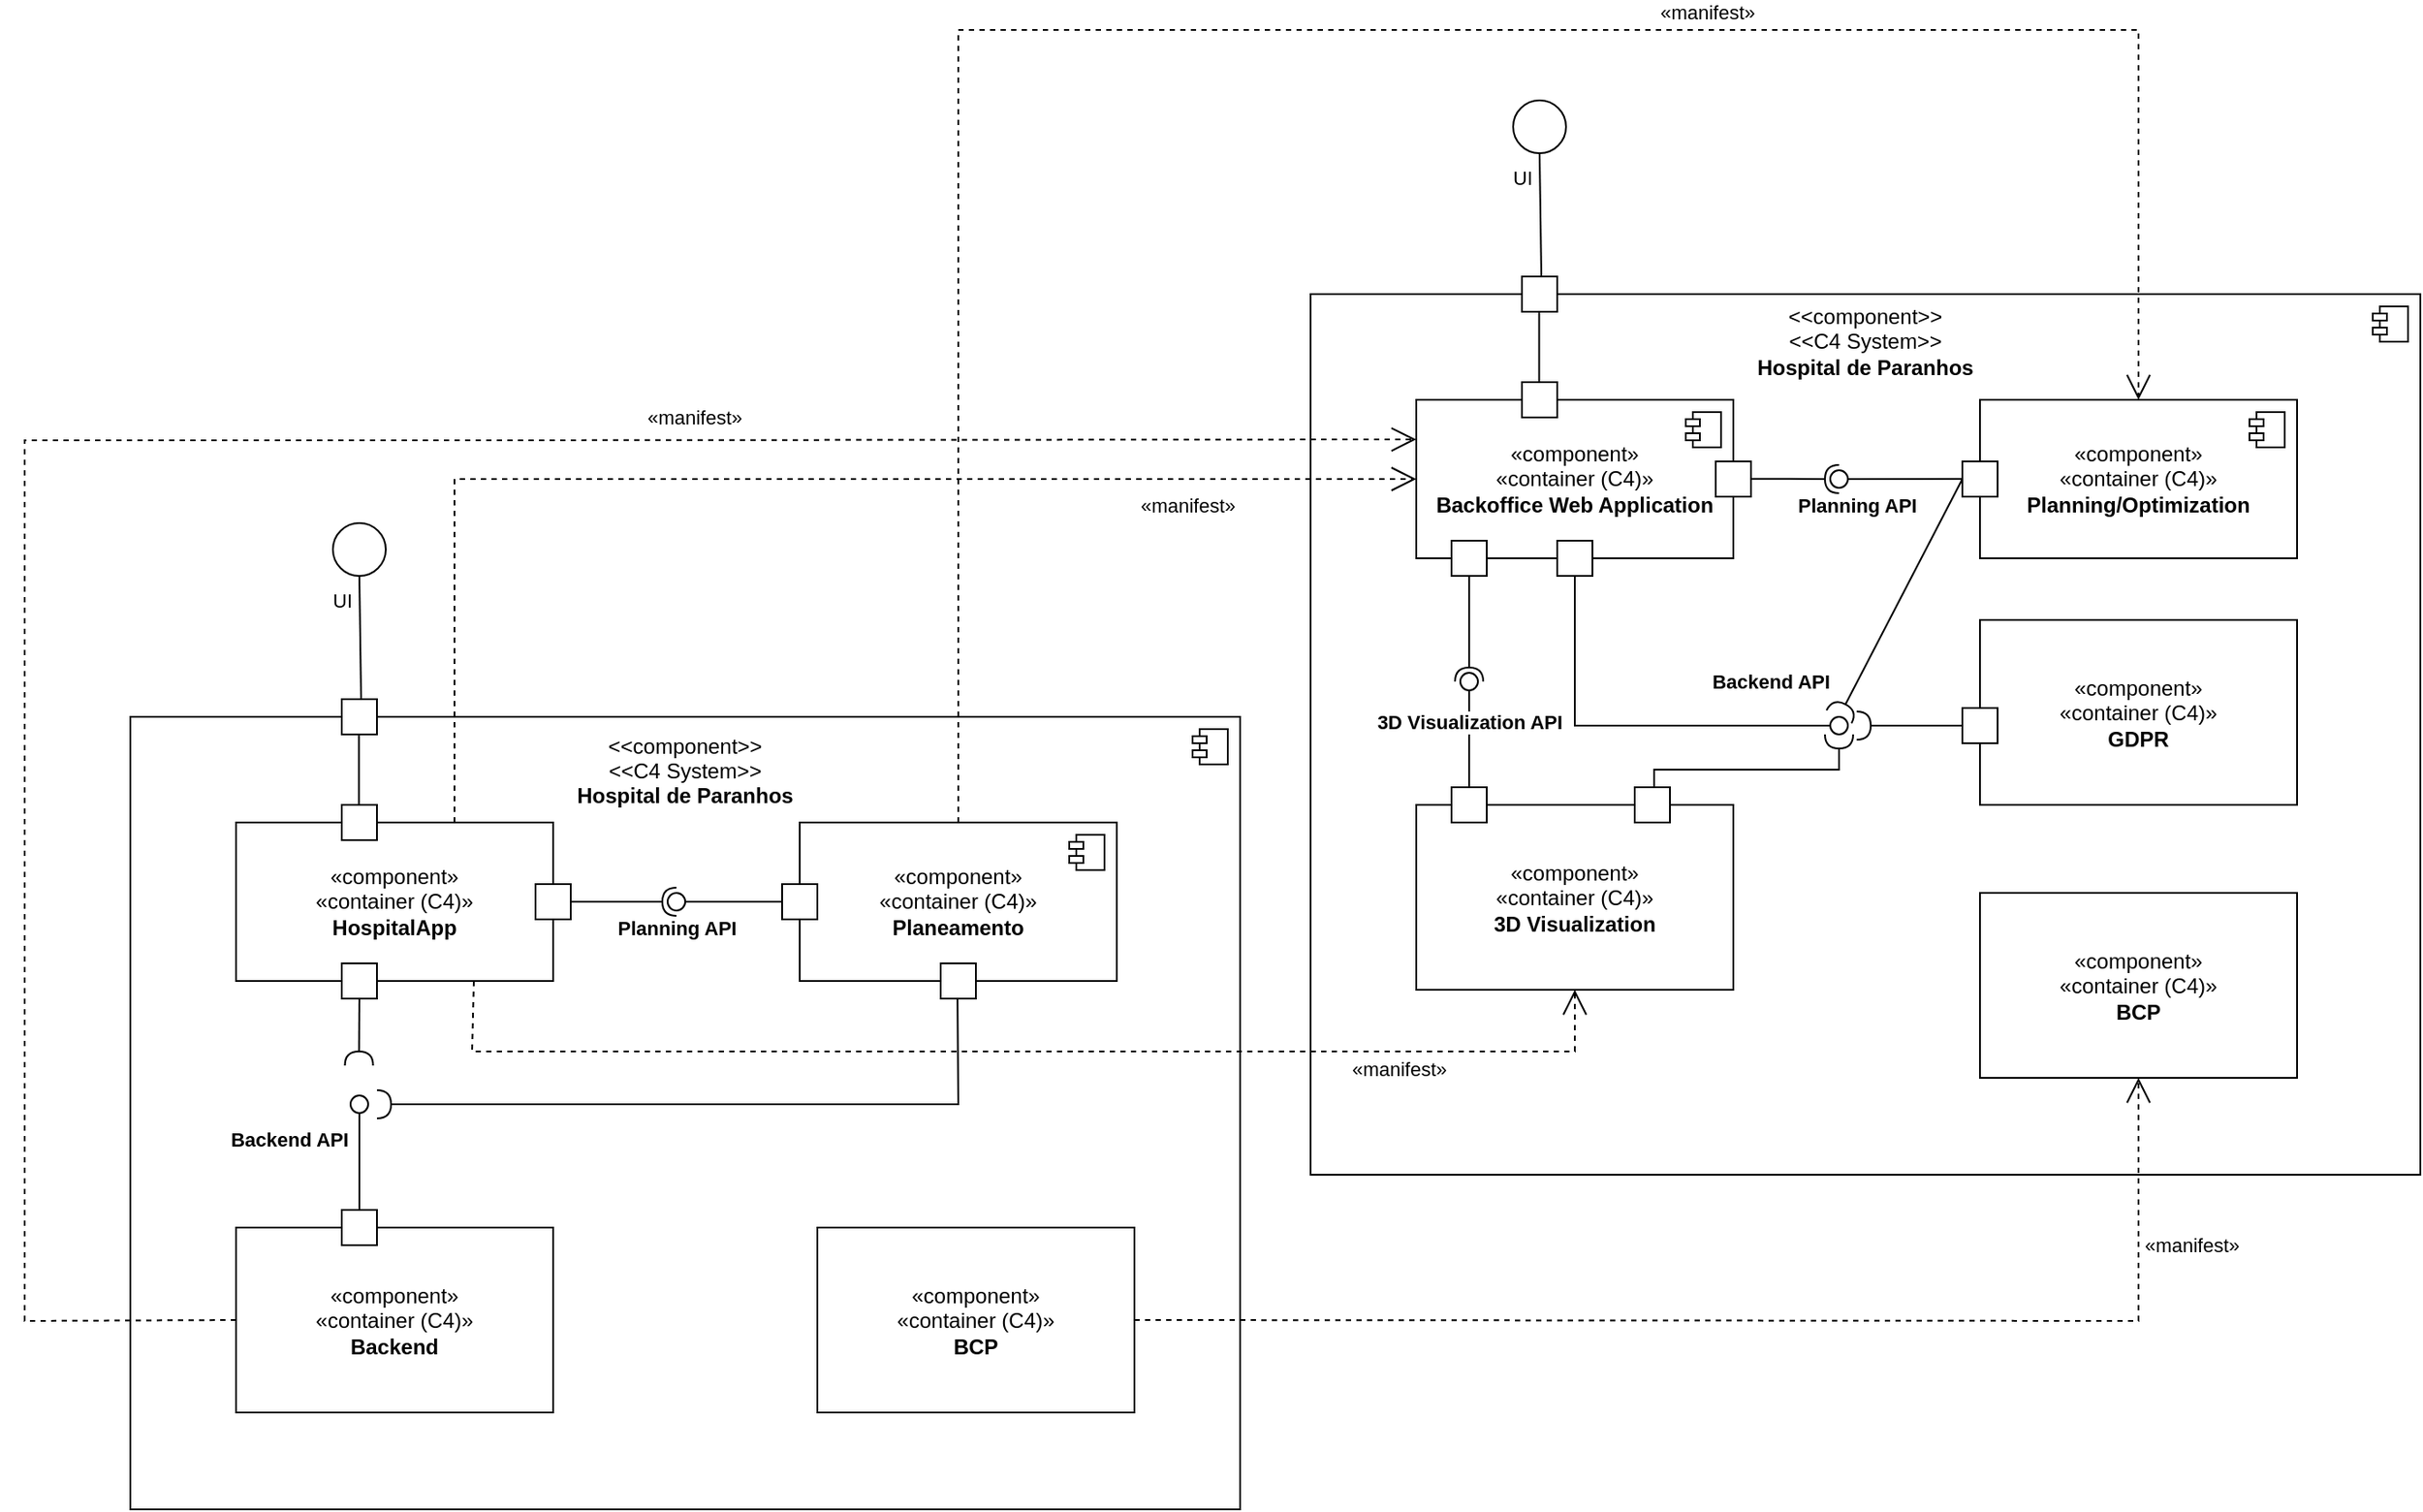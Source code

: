 <mxfile version="24.1.0" type="device">
  <diagram name="Página-1" id="HnM5bIwWVijFqjH4xQIT">
    <mxGraphModel dx="3407" dy="1258" grid="1" gridSize="10" guides="1" tooltips="1" connect="1" arrows="1" fold="1" page="1" pageScale="1" pageWidth="827" pageHeight="1169" math="0" shadow="0">
      <root>
        <mxCell id="0" />
        <mxCell id="1" parent="0" />
        <mxCell id="YJkyp7sm5uWfvyLeALwQ-1" value="&amp;lt;&amp;lt;component&amp;gt;&amp;gt;&lt;div&gt;&amp;lt;&amp;lt;C4 System&amp;gt;&amp;gt;&lt;br&gt;&lt;b&gt;Hospital de Paranhos&lt;/b&gt;&lt;/div&gt;&lt;div&gt;&lt;b&gt;&lt;br&gt;&lt;/b&gt;&lt;/div&gt;&lt;div&gt;&lt;b&gt;&lt;br&gt;&lt;/b&gt;&lt;/div&gt;&lt;div&gt;&lt;b&gt;&lt;br&gt;&lt;/b&gt;&lt;/div&gt;&lt;div&gt;&lt;b&gt;&lt;br&gt;&lt;/b&gt;&lt;/div&gt;&lt;div&gt;&lt;b&gt;&lt;br&gt;&lt;/b&gt;&lt;/div&gt;&lt;div&gt;&lt;b&gt;&lt;br&gt;&lt;/b&gt;&lt;/div&gt;&lt;div&gt;&lt;b&gt;&lt;br&gt;&lt;/b&gt;&lt;/div&gt;&lt;div&gt;&lt;b&gt;&lt;br&gt;&lt;/b&gt;&lt;/div&gt;&lt;div&gt;&lt;b&gt;&lt;br&gt;&lt;/b&gt;&lt;/div&gt;&lt;div&gt;&lt;b&gt;&lt;br&gt;&lt;/b&gt;&lt;/div&gt;&lt;div&gt;&lt;b&gt;&lt;br&gt;&lt;/b&gt;&lt;/div&gt;&lt;div&gt;&lt;b&gt;&lt;br&gt;&lt;/b&gt;&lt;/div&gt;&lt;div&gt;&lt;b&gt;&lt;br&gt;&lt;/b&gt;&lt;/div&gt;&lt;div&gt;&lt;b&gt;&lt;br&gt;&lt;/b&gt;&lt;/div&gt;&lt;div&gt;&lt;b&gt;&lt;br&gt;&lt;/b&gt;&lt;/div&gt;&lt;div&gt;&lt;b&gt;&lt;br&gt;&lt;/b&gt;&lt;/div&gt;&lt;div&gt;&lt;b&gt;&lt;br&gt;&lt;/b&gt;&lt;/div&gt;&lt;div&gt;&lt;b&gt;&lt;br&gt;&lt;/b&gt;&lt;/div&gt;&lt;div&gt;&lt;b&gt;&lt;br&gt;&lt;/b&gt;&lt;/div&gt;&lt;div&gt;&lt;b&gt;&lt;br&gt;&lt;/b&gt;&lt;/div&gt;&lt;div&gt;&lt;b&gt;&lt;br&gt;&lt;/b&gt;&lt;/div&gt;&lt;div&gt;&lt;b&gt;&lt;br&gt;&lt;/b&gt;&lt;/div&gt;&lt;div&gt;&lt;b&gt;&lt;br&gt;&lt;/b&gt;&lt;/div&gt;&lt;div&gt;&lt;b&gt;&lt;br&gt;&lt;/b&gt;&lt;/div&gt;&lt;div&gt;&lt;b&gt;&lt;br&gt;&lt;/b&gt;&lt;/div&gt;&lt;div&gt;&lt;b&gt;&lt;br&gt;&lt;/b&gt;&lt;/div&gt;&lt;div&gt;&lt;b&gt;&lt;br&gt;&lt;/b&gt;&lt;/div&gt;&lt;div&gt;&lt;b&gt;&lt;br&gt;&lt;/b&gt;&lt;/div&gt;&lt;div&gt;&lt;b&gt;&lt;br&gt;&lt;/b&gt;&lt;/div&gt;&lt;div&gt;&lt;b&gt;&lt;br&gt;&lt;/b&gt;&lt;/div&gt;&lt;div&gt;&lt;br&gt;&lt;/div&gt;" style="html=1;dropTarget=0;whiteSpace=wrap;" vertex="1" parent="1">
          <mxGeometry x="220" y="350" width="630" height="500" as="geometry" />
        </mxCell>
        <mxCell id="YJkyp7sm5uWfvyLeALwQ-2" value="" style="shape=module;jettyWidth=8;jettyHeight=4;" vertex="1" parent="YJkyp7sm5uWfvyLeALwQ-1">
          <mxGeometry x="1" width="20" height="20" relative="1" as="geometry">
            <mxPoint x="-27" y="7" as="offset" />
          </mxGeometry>
        </mxCell>
        <mxCell id="YJkyp7sm5uWfvyLeALwQ-3" value="" style="verticalLabelPosition=bottom;verticalAlign=top;html=1;shape=mxgraph.basic.rect;fillColor2=none;strokeWidth=1;size=20;indent=5;" vertex="1" parent="1">
          <mxGeometry x="340" y="340" width="20" height="20" as="geometry" />
        </mxCell>
        <mxCell id="YJkyp7sm5uWfvyLeALwQ-4" value="" style="endArrow=none;html=1;rounded=0;exitX=0.488;exitY=0.015;exitDx=0;exitDy=0;exitPerimeter=0;entryX=0.488;entryY=1.026;entryDx=0;entryDy=0;entryPerimeter=0;" edge="1" parent="1" source="YJkyp7sm5uWfvyLeALwQ-25" target="YJkyp7sm5uWfvyLeALwQ-3">
          <mxGeometry width="50" height="50" relative="1" as="geometry">
            <mxPoint x="410" y="440" as="sourcePoint" />
            <mxPoint x="460" y="390" as="targetPoint" />
          </mxGeometry>
        </mxCell>
        <mxCell id="YJkyp7sm5uWfvyLeALwQ-5" value="" style="ellipse;whiteSpace=wrap;html=1;align=center;aspect=fixed;fillColor=none;strokeColor=none;resizable=0;perimeter=centerPerimeter;rotatable=0;allowArrows=0;points=[];outlineConnect=1;" vertex="1" parent="1">
          <mxGeometry x="370" y="460" width="10" height="10" as="geometry" />
        </mxCell>
        <mxCell id="YJkyp7sm5uWfvyLeALwQ-6" value="" style="ellipse;whiteSpace=wrap;html=1;aspect=fixed;" vertex="1" parent="1">
          <mxGeometry x="335" y="240" width="30" height="30" as="geometry" />
        </mxCell>
        <mxCell id="YJkyp7sm5uWfvyLeALwQ-7" value="" style="endArrow=none;html=1;rounded=0;entryX=0.5;entryY=1;entryDx=0;entryDy=0;exitX=0.55;exitY=0.011;exitDx=0;exitDy=0;exitPerimeter=0;" edge="1" parent="1" source="YJkyp7sm5uWfvyLeALwQ-3" target="YJkyp7sm5uWfvyLeALwQ-6">
          <mxGeometry width="50" height="50" relative="1" as="geometry">
            <mxPoint x="320" y="350" as="sourcePoint" />
            <mxPoint x="370" y="300" as="targetPoint" />
          </mxGeometry>
        </mxCell>
        <mxCell id="YJkyp7sm5uWfvyLeALwQ-8" value="UI" style="edgeLabel;html=1;align=center;verticalAlign=middle;resizable=0;points=[];" vertex="1" connectable="0" parent="YJkyp7sm5uWfvyLeALwQ-7">
          <mxGeometry x="0.73" y="1" relative="1" as="geometry">
            <mxPoint x="-9" y="4" as="offset" />
          </mxGeometry>
        </mxCell>
        <mxCell id="YJkyp7sm5uWfvyLeALwQ-9" value="«component»&lt;div&gt;«container (C4)»&lt;br&gt;&lt;b&gt;Planning/Optimization&lt;/b&gt;&lt;/div&gt;" style="html=1;dropTarget=0;whiteSpace=wrap;" vertex="1" parent="1">
          <mxGeometry x="600" y="410" width="180" height="90" as="geometry" />
        </mxCell>
        <mxCell id="YJkyp7sm5uWfvyLeALwQ-10" value="" style="shape=module;jettyWidth=8;jettyHeight=4;" vertex="1" parent="YJkyp7sm5uWfvyLeALwQ-9">
          <mxGeometry x="1" width="20" height="20" relative="1" as="geometry">
            <mxPoint x="-27" y="7" as="offset" />
          </mxGeometry>
        </mxCell>
        <mxCell id="YJkyp7sm5uWfvyLeALwQ-11" value="«component»&lt;div&gt;«container (C4)»&lt;br&gt;&lt;b&gt;Backoffice Web Application&lt;/b&gt;&lt;/div&gt;" style="html=1;dropTarget=0;whiteSpace=wrap;" vertex="1" parent="1">
          <mxGeometry x="280" y="410" width="180" height="90" as="geometry" />
        </mxCell>
        <mxCell id="YJkyp7sm5uWfvyLeALwQ-12" value="" style="shape=module;jettyWidth=8;jettyHeight=4;" vertex="1" parent="YJkyp7sm5uWfvyLeALwQ-11">
          <mxGeometry x="1" width="20" height="20" relative="1" as="geometry">
            <mxPoint x="-27" y="7" as="offset" />
          </mxGeometry>
        </mxCell>
        <mxCell id="YJkyp7sm5uWfvyLeALwQ-13" value="" style="rounded=0;orthogonalLoop=1;jettySize=auto;html=1;endArrow=halfCircle;endFill=0;endSize=6;strokeWidth=1;sketch=0;" edge="1" parent="1">
          <mxGeometry relative="1" as="geometry">
            <mxPoint x="460" y="454.83" as="sourcePoint" />
            <mxPoint x="520" y="455" as="targetPoint" />
          </mxGeometry>
        </mxCell>
        <mxCell id="YJkyp7sm5uWfvyLeALwQ-14" value="" style="rounded=0;orthogonalLoop=1;jettySize=auto;html=1;endArrow=oval;endFill=0;sketch=0;sourcePerimeterSpacing=0;targetPerimeterSpacing=0;endSize=10;" edge="1" parent="1">
          <mxGeometry relative="1" as="geometry">
            <mxPoint x="600" y="454.83" as="sourcePoint" />
            <mxPoint x="520" y="455" as="targetPoint" />
          </mxGeometry>
        </mxCell>
        <mxCell id="YJkyp7sm5uWfvyLeALwQ-15" value="&lt;b&gt;Planning API&lt;/b&gt;" style="edgeLabel;html=1;align=center;verticalAlign=middle;resizable=0;points=[];" vertex="1" connectable="0" parent="YJkyp7sm5uWfvyLeALwQ-14">
          <mxGeometry x="0.748" relative="1" as="geometry">
            <mxPoint y="15" as="offset" />
          </mxGeometry>
        </mxCell>
        <mxCell id="YJkyp7sm5uWfvyLeALwQ-16" value="" style="ellipse;whiteSpace=wrap;html=1;align=center;aspect=fixed;fillColor=none;strokeColor=none;resizable=0;perimeter=centerPerimeter;rotatable=0;allowArrows=0;points=[];outlineConnect=1;" vertex="1" parent="1">
          <mxGeometry x="545" y="490" width="10" height="10" as="geometry" />
        </mxCell>
        <mxCell id="YJkyp7sm5uWfvyLeALwQ-17" value="" style="rounded=0;whiteSpace=wrap;html=1;" vertex="1" parent="1">
          <mxGeometry x="450" y="445" width="20" height="20" as="geometry" />
        </mxCell>
        <mxCell id="YJkyp7sm5uWfvyLeALwQ-18" value="" style="rounded=0;whiteSpace=wrap;html=1;" vertex="1" parent="1">
          <mxGeometry x="590" y="445" width="20" height="20" as="geometry" />
        </mxCell>
        <mxCell id="YJkyp7sm5uWfvyLeALwQ-19" value="" style="rounded=0;orthogonalLoop=1;jettySize=auto;html=1;endArrow=halfCircle;endFill=0;endSize=6;strokeWidth=1;sketch=0;exitX=0.75;exitY=0;exitDx=0;exitDy=0;" edge="1" parent="1" source="YJkyp7sm5uWfvyLeALwQ-26">
          <mxGeometry relative="1" as="geometry">
            <mxPoint x="490" y="650" as="sourcePoint" />
            <mxPoint x="520" y="600" as="targetPoint" />
            <Array as="points">
              <mxPoint x="415" y="620" />
              <mxPoint x="520" y="620" />
            </Array>
          </mxGeometry>
        </mxCell>
        <mxCell id="YJkyp7sm5uWfvyLeALwQ-20" value="" style="rounded=0;orthogonalLoop=1;jettySize=auto;html=1;endArrow=oval;endFill=0;sketch=0;sourcePerimeterSpacing=0;targetPerimeterSpacing=0;endSize=10;exitX=0.5;exitY=1;exitDx=0;exitDy=0;" edge="1" parent="1" source="YJkyp7sm5uWfvyLeALwQ-22">
          <mxGeometry relative="1" as="geometry">
            <mxPoint x="600" y="594.83" as="sourcePoint" />
            <mxPoint x="520" y="595" as="targetPoint" />
            <Array as="points">
              <mxPoint x="370" y="595" />
            </Array>
          </mxGeometry>
        </mxCell>
        <mxCell id="YJkyp7sm5uWfvyLeALwQ-21" value="&lt;b&gt;Backend API&lt;/b&gt;" style="edgeLabel;html=1;align=center;verticalAlign=middle;resizable=0;points=[];" vertex="1" connectable="0" parent="YJkyp7sm5uWfvyLeALwQ-20">
          <mxGeometry x="0.748" relative="1" as="geometry">
            <mxPoint x="-10" y="-25" as="offset" />
          </mxGeometry>
        </mxCell>
        <mxCell id="YJkyp7sm5uWfvyLeALwQ-22" value="" style="rounded=0;whiteSpace=wrap;html=1;" vertex="1" parent="1">
          <mxGeometry x="360" y="490" width="20" height="20" as="geometry" />
        </mxCell>
        <mxCell id="YJkyp7sm5uWfvyLeALwQ-23" value="" style="rounded=0;orthogonalLoop=1;jettySize=auto;html=1;endArrow=halfCircle;endFill=0;endSize=6;strokeWidth=1;sketch=0;fontSize=12;curved=1;exitX=0;exitY=0.5;exitDx=0;exitDy=0;" edge="1" parent="1" source="YJkyp7sm5uWfvyLeALwQ-18">
          <mxGeometry relative="1" as="geometry">
            <mxPoint x="595" y="605" as="sourcePoint" />
            <mxPoint x="520" y="590" as="targetPoint" />
          </mxGeometry>
        </mxCell>
        <mxCell id="YJkyp7sm5uWfvyLeALwQ-24" value="" style="ellipse;whiteSpace=wrap;html=1;align=center;aspect=fixed;fillColor=none;strokeColor=none;resizable=0;perimeter=centerPerimeter;rotatable=0;allowArrows=0;points=[];outlineConnect=1;" vertex="1" parent="1">
          <mxGeometry x="570" y="600" width="10" height="10" as="geometry" />
        </mxCell>
        <mxCell id="YJkyp7sm5uWfvyLeALwQ-25" value="" style="verticalLabelPosition=bottom;verticalAlign=top;html=1;shape=mxgraph.basic.rect;fillColor2=none;strokeWidth=1;size=20;indent=5;" vertex="1" parent="1">
          <mxGeometry x="340" y="400" width="20" height="20" as="geometry" />
        </mxCell>
        <mxCell id="YJkyp7sm5uWfvyLeALwQ-26" value="«component»&lt;br&gt;«container (C4)»&lt;div&gt;&lt;b&gt;3D Visualization&lt;/b&gt;&lt;/div&gt;" style="rounded=0;whiteSpace=wrap;html=1;" vertex="1" parent="1">
          <mxGeometry x="280" y="640" width="180" height="105" as="geometry" />
        </mxCell>
        <mxCell id="YJkyp7sm5uWfvyLeALwQ-27" value="«component»&lt;br&gt;«container (C4)»&lt;div&gt;&lt;b&gt;GDPR&lt;/b&gt;&lt;/div&gt;" style="rounded=0;whiteSpace=wrap;html=1;" vertex="1" parent="1">
          <mxGeometry x="600" y="535" width="180" height="105" as="geometry" />
        </mxCell>
        <mxCell id="YJkyp7sm5uWfvyLeALwQ-28" value="" style="rounded=0;whiteSpace=wrap;html=1;" vertex="1" parent="1">
          <mxGeometry x="590" y="585" width="20" height="20" as="geometry" />
        </mxCell>
        <mxCell id="YJkyp7sm5uWfvyLeALwQ-29" value="" style="rounded=0;orthogonalLoop=1;jettySize=auto;html=1;endArrow=halfCircle;endFill=0;endSize=6;strokeWidth=1;sketch=0;fontSize=12;curved=1;exitX=0;exitY=0.5;exitDx=0;exitDy=0;" edge="1" parent="1" source="YJkyp7sm5uWfvyLeALwQ-28">
          <mxGeometry relative="1" as="geometry">
            <mxPoint x="600" y="465" as="sourcePoint" />
            <mxPoint x="530" y="595" as="targetPoint" />
          </mxGeometry>
        </mxCell>
        <mxCell id="YJkyp7sm5uWfvyLeALwQ-30" value="" style="rounded=0;whiteSpace=wrap;html=1;" vertex="1" parent="1">
          <mxGeometry x="404" y="630" width="20" height="20" as="geometry" />
        </mxCell>
        <mxCell id="YJkyp7sm5uWfvyLeALwQ-31" value="" style="rounded=0;whiteSpace=wrap;html=1;" vertex="1" parent="1">
          <mxGeometry x="300" y="630" width="20" height="20" as="geometry" />
        </mxCell>
        <mxCell id="YJkyp7sm5uWfvyLeALwQ-32" value="" style="rounded=0;whiteSpace=wrap;html=1;" vertex="1" parent="1">
          <mxGeometry x="300" y="490" width="20" height="20" as="geometry" />
        </mxCell>
        <mxCell id="YJkyp7sm5uWfvyLeALwQ-33" value="" style="rounded=0;orthogonalLoop=1;jettySize=auto;html=1;endArrow=halfCircle;endFill=0;endSize=6;strokeWidth=1;sketch=0;exitX=0.5;exitY=1;exitDx=0;exitDy=0;" edge="1" parent="1" source="YJkyp7sm5uWfvyLeALwQ-32">
          <mxGeometry relative="1" as="geometry">
            <mxPoint x="230" y="570" as="sourcePoint" />
            <mxPoint x="310" y="570" as="targetPoint" />
          </mxGeometry>
        </mxCell>
        <mxCell id="YJkyp7sm5uWfvyLeALwQ-34" value="" style="rounded=0;orthogonalLoop=1;jettySize=auto;html=1;endArrow=oval;endFill=0;sketch=0;sourcePerimeterSpacing=0;targetPerimeterSpacing=0;endSize=10;exitX=0.5;exitY=0;exitDx=0;exitDy=0;" edge="1" parent="1" source="YJkyp7sm5uWfvyLeALwQ-31">
          <mxGeometry relative="1" as="geometry">
            <mxPoint x="370" y="570" as="sourcePoint" />
            <mxPoint x="310" y="570" as="targetPoint" />
          </mxGeometry>
        </mxCell>
        <mxCell id="YJkyp7sm5uWfvyLeALwQ-35" value="&lt;b&gt;3D Visualization API&lt;/b&gt;" style="edgeLabel;html=1;align=center;verticalAlign=middle;resizable=0;points=[];" vertex="1" connectable="0" parent="YJkyp7sm5uWfvyLeALwQ-34">
          <mxGeometry x="0.748" relative="1" as="geometry">
            <mxPoint y="15" as="offset" />
          </mxGeometry>
        </mxCell>
        <mxCell id="YJkyp7sm5uWfvyLeALwQ-36" value="«component»&lt;br&gt;«container (C4)»&lt;div&gt;&lt;b&gt;BCP&lt;/b&gt;&lt;/div&gt;" style="rounded=0;whiteSpace=wrap;html=1;" vertex="1" parent="1">
          <mxGeometry x="600" y="690" width="180" height="105" as="geometry" />
        </mxCell>
        <mxCell id="YJkyp7sm5uWfvyLeALwQ-37" value="&amp;lt;&amp;lt;component&amp;gt;&amp;gt;&lt;div&gt;&amp;lt;&amp;lt;C4 System&amp;gt;&amp;gt;&lt;br&gt;&lt;b&gt;Hospital de Paranhos&lt;/b&gt;&lt;/div&gt;&lt;div&gt;&lt;b&gt;&lt;br&gt;&lt;/b&gt;&lt;/div&gt;&lt;div&gt;&lt;b&gt;&lt;br&gt;&lt;/b&gt;&lt;/div&gt;&lt;div&gt;&lt;b&gt;&lt;br&gt;&lt;/b&gt;&lt;/div&gt;&lt;div&gt;&lt;b&gt;&lt;br&gt;&lt;/b&gt;&lt;/div&gt;&lt;div&gt;&lt;b&gt;&lt;br&gt;&lt;/b&gt;&lt;/div&gt;&lt;div&gt;&lt;b&gt;&lt;br&gt;&lt;/b&gt;&lt;/div&gt;&lt;div&gt;&lt;b&gt;&lt;br&gt;&lt;/b&gt;&lt;/div&gt;&lt;div&gt;&lt;b&gt;&lt;br&gt;&lt;/b&gt;&lt;/div&gt;&lt;div&gt;&lt;b&gt;&lt;br&gt;&lt;/b&gt;&lt;/div&gt;&lt;div&gt;&lt;b&gt;&lt;br&gt;&lt;/b&gt;&lt;/div&gt;&lt;div&gt;&lt;b&gt;&lt;br&gt;&lt;/b&gt;&lt;/div&gt;&lt;div&gt;&lt;b&gt;&lt;br&gt;&lt;/b&gt;&lt;/div&gt;&lt;div&gt;&lt;b&gt;&lt;br&gt;&lt;/b&gt;&lt;/div&gt;&lt;div&gt;&lt;b&gt;&lt;br&gt;&lt;/b&gt;&lt;/div&gt;&lt;div&gt;&lt;b&gt;&lt;br&gt;&lt;/b&gt;&lt;/div&gt;&lt;div&gt;&lt;b&gt;&lt;br&gt;&lt;/b&gt;&lt;/div&gt;&lt;div&gt;&lt;b&gt;&lt;br&gt;&lt;/b&gt;&lt;/div&gt;&lt;div&gt;&lt;b&gt;&lt;br&gt;&lt;/b&gt;&lt;/div&gt;&lt;div&gt;&lt;b&gt;&lt;br&gt;&lt;/b&gt;&lt;/div&gt;&lt;div&gt;&lt;b&gt;&lt;br&gt;&lt;/b&gt;&lt;/div&gt;&lt;div&gt;&lt;b&gt;&lt;br&gt;&lt;/b&gt;&lt;/div&gt;&lt;div&gt;&lt;b&gt;&lt;br&gt;&lt;/b&gt;&lt;/div&gt;&lt;div&gt;&lt;b&gt;&lt;br&gt;&lt;/b&gt;&lt;/div&gt;&lt;div&gt;&lt;b&gt;&lt;br&gt;&lt;/b&gt;&lt;/div&gt;&lt;div&gt;&lt;b&gt;&lt;br&gt;&lt;/b&gt;&lt;/div&gt;&lt;div&gt;&lt;b&gt;&lt;br&gt;&lt;/b&gt;&lt;/div&gt;&lt;div&gt;&lt;br&gt;&lt;/div&gt;" style="html=1;dropTarget=0;whiteSpace=wrap;" vertex="1" parent="1">
          <mxGeometry x="-450" y="590" width="630" height="450" as="geometry" />
        </mxCell>
        <mxCell id="YJkyp7sm5uWfvyLeALwQ-38" value="" style="shape=module;jettyWidth=8;jettyHeight=4;" vertex="1" parent="YJkyp7sm5uWfvyLeALwQ-37">
          <mxGeometry x="1" width="20" height="20" relative="1" as="geometry">
            <mxPoint x="-27" y="7" as="offset" />
          </mxGeometry>
        </mxCell>
        <mxCell id="YJkyp7sm5uWfvyLeALwQ-39" value="" style="verticalLabelPosition=bottom;verticalAlign=top;html=1;shape=mxgraph.basic.rect;fillColor2=none;strokeWidth=1;size=20;indent=5;" vertex="1" parent="1">
          <mxGeometry x="-330" y="580" width="20" height="20" as="geometry" />
        </mxCell>
        <mxCell id="YJkyp7sm5uWfvyLeALwQ-40" value="" style="endArrow=none;html=1;rounded=0;exitX=0.488;exitY=0.015;exitDx=0;exitDy=0;exitPerimeter=0;entryX=0.488;entryY=1.026;entryDx=0;entryDy=0;entryPerimeter=0;" edge="1" parent="1" source="YJkyp7sm5uWfvyLeALwQ-48" target="YJkyp7sm5uWfvyLeALwQ-39">
          <mxGeometry width="50" height="50" relative="1" as="geometry">
            <mxPoint x="-260" y="680" as="sourcePoint" />
            <mxPoint x="-210" y="630" as="targetPoint" />
          </mxGeometry>
        </mxCell>
        <mxCell id="YJkyp7sm5uWfvyLeALwQ-41" value="" style="ellipse;whiteSpace=wrap;html=1;align=center;aspect=fixed;fillColor=none;strokeColor=none;resizable=0;perimeter=centerPerimeter;rotatable=0;allowArrows=0;points=[];outlineConnect=1;" vertex="1" parent="1">
          <mxGeometry x="-300" y="700" width="10" height="10" as="geometry" />
        </mxCell>
        <mxCell id="YJkyp7sm5uWfvyLeALwQ-42" value="" style="ellipse;whiteSpace=wrap;html=1;aspect=fixed;" vertex="1" parent="1">
          <mxGeometry x="-335" y="480" width="30" height="30" as="geometry" />
        </mxCell>
        <mxCell id="YJkyp7sm5uWfvyLeALwQ-43" value="" style="endArrow=none;html=1;rounded=0;entryX=0.5;entryY=1;entryDx=0;entryDy=0;exitX=0.55;exitY=0.011;exitDx=0;exitDy=0;exitPerimeter=0;" edge="1" parent="1" source="YJkyp7sm5uWfvyLeALwQ-39" target="YJkyp7sm5uWfvyLeALwQ-42">
          <mxGeometry width="50" height="50" relative="1" as="geometry">
            <mxPoint x="-350" y="590" as="sourcePoint" />
            <mxPoint x="-300" y="540" as="targetPoint" />
          </mxGeometry>
        </mxCell>
        <mxCell id="YJkyp7sm5uWfvyLeALwQ-44" value="UI" style="edgeLabel;html=1;align=center;verticalAlign=middle;resizable=0;points=[];" vertex="1" connectable="0" parent="YJkyp7sm5uWfvyLeALwQ-43">
          <mxGeometry x="0.73" y="1" relative="1" as="geometry">
            <mxPoint x="-9" y="4" as="offset" />
          </mxGeometry>
        </mxCell>
        <mxCell id="YJkyp7sm5uWfvyLeALwQ-45" value="«component»&lt;div&gt;«container (C4)»&lt;br&gt;&lt;b&gt;Planeamento&lt;/b&gt;&lt;/div&gt;" style="html=1;dropTarget=0;whiteSpace=wrap;" vertex="1" parent="1">
          <mxGeometry x="-70" y="650" width="180" height="90" as="geometry" />
        </mxCell>
        <mxCell id="YJkyp7sm5uWfvyLeALwQ-46" value="" style="shape=module;jettyWidth=8;jettyHeight=4;" vertex="1" parent="YJkyp7sm5uWfvyLeALwQ-45">
          <mxGeometry x="1" width="20" height="20" relative="1" as="geometry">
            <mxPoint x="-27" y="7" as="offset" />
          </mxGeometry>
        </mxCell>
        <mxCell id="YJkyp7sm5uWfvyLeALwQ-47" value="«component»&lt;div&gt;«container (C4)»&lt;br&gt;&lt;b&gt;HospitalApp&lt;/b&gt;&lt;/div&gt;" style="html=1;dropTarget=0;whiteSpace=wrap;" vertex="1" parent="1">
          <mxGeometry x="-390" y="650" width="180" height="90" as="geometry" />
        </mxCell>
        <mxCell id="YJkyp7sm5uWfvyLeALwQ-48" value="" style="verticalLabelPosition=bottom;verticalAlign=top;html=1;shape=mxgraph.basic.rect;fillColor2=none;strokeWidth=1;size=20;indent=5;" vertex="1" parent="1">
          <mxGeometry x="-330" y="640" width="20" height="20" as="geometry" />
        </mxCell>
        <mxCell id="YJkyp7sm5uWfvyLeALwQ-49" value="«component»&lt;br&gt;«container (C4)»&lt;div&gt;&lt;b&gt;Backend&lt;/b&gt;&lt;/div&gt;" style="rounded=0;whiteSpace=wrap;html=1;" vertex="1" parent="1">
          <mxGeometry x="-390" y="880" width="180" height="105" as="geometry" />
        </mxCell>
        <mxCell id="YJkyp7sm5uWfvyLeALwQ-50" value="«component»&lt;br&gt;«container (C4)»&lt;div&gt;&lt;b&gt;BCP&lt;/b&gt;&lt;/div&gt;" style="rounded=0;whiteSpace=wrap;html=1;" vertex="1" parent="1">
          <mxGeometry x="-60" y="880" width="180" height="105" as="geometry" />
        </mxCell>
        <mxCell id="YJkyp7sm5uWfvyLeALwQ-51" value="" style="rounded=0;orthogonalLoop=1;jettySize=auto;html=1;endArrow=halfCircle;endFill=0;endSize=6;strokeWidth=1;sketch=0;exitX=0.5;exitY=1;exitDx=0;exitDy=0;entryX=0.206;entryY=0.44;entryDx=0;entryDy=0;entryPerimeter=0;" edge="1" parent="1" source="YJkyp7sm5uWfvyLeALwQ-56" target="YJkyp7sm5uWfvyLeALwQ-37">
          <mxGeometry relative="1" as="geometry">
            <mxPoint x="-310" y="797.16" as="sourcePoint" />
            <mxPoint x="-241.3" y="780" as="targetPoint" />
          </mxGeometry>
        </mxCell>
        <mxCell id="YJkyp7sm5uWfvyLeALwQ-52" value="" style="rounded=0;orthogonalLoop=1;jettySize=auto;html=1;endArrow=oval;endFill=0;sketch=0;sourcePerimeterSpacing=0;targetPerimeterSpacing=0;endSize=10;exitX=0.5;exitY=0;exitDx=0;exitDy=0;" edge="1" parent="1" source="YJkyp7sm5uWfvyLeALwQ-55">
          <mxGeometry relative="1" as="geometry">
            <mxPoint x="-290" y="861.54" as="sourcePoint" />
            <mxPoint x="-320" y="810" as="targetPoint" />
          </mxGeometry>
        </mxCell>
        <mxCell id="YJkyp7sm5uWfvyLeALwQ-53" value="&lt;b&gt;Backend API&lt;/b&gt;" style="edgeLabel;html=1;align=center;verticalAlign=middle;resizable=0;points=[];" vertex="1" connectable="0" parent="YJkyp7sm5uWfvyLeALwQ-52">
          <mxGeometry x="0.817" y="3" relative="1" as="geometry">
            <mxPoint x="-37" y="14" as="offset" />
          </mxGeometry>
        </mxCell>
        <mxCell id="YJkyp7sm5uWfvyLeALwQ-54" value="" style="ellipse;whiteSpace=wrap;html=1;align=center;aspect=fixed;fillColor=none;strokeColor=none;resizable=0;perimeter=centerPerimeter;rotatable=0;allowArrows=0;points=[];outlineConnect=1;" vertex="1" parent="1">
          <mxGeometry x="-235" y="730" width="10" height="10" as="geometry" />
        </mxCell>
        <mxCell id="YJkyp7sm5uWfvyLeALwQ-55" value="" style="rounded=0;whiteSpace=wrap;html=1;" vertex="1" parent="1">
          <mxGeometry x="-330" y="870" width="20" height="20" as="geometry" />
        </mxCell>
        <mxCell id="YJkyp7sm5uWfvyLeALwQ-56" value="" style="rounded=0;whiteSpace=wrap;html=1;" vertex="1" parent="1">
          <mxGeometry x="-330" y="730" width="20" height="20" as="geometry" />
        </mxCell>
        <mxCell id="YJkyp7sm5uWfvyLeALwQ-57" value="" style="rounded=0;whiteSpace=wrap;html=1;" vertex="1" parent="1">
          <mxGeometry x="-220" y="685" width="20" height="20" as="geometry" />
        </mxCell>
        <mxCell id="YJkyp7sm5uWfvyLeALwQ-58" value="" style="rounded=0;whiteSpace=wrap;html=1;" vertex="1" parent="1">
          <mxGeometry x="-80" y="685" width="20" height="20" as="geometry" />
        </mxCell>
        <mxCell id="YJkyp7sm5uWfvyLeALwQ-59" value="" style="rounded=0;whiteSpace=wrap;html=1;" vertex="1" parent="1">
          <mxGeometry x="10" y="730" width="20" height="20" as="geometry" />
        </mxCell>
        <mxCell id="YJkyp7sm5uWfvyLeALwQ-60" value="" style="rounded=0;orthogonalLoop=1;jettySize=auto;html=1;endArrow=halfCircle;endFill=0;endSize=6;strokeWidth=1;sketch=0;exitX=0.5;exitY=1;exitDx=0;exitDy=0;" edge="1" parent="1">
          <mxGeometry relative="1" as="geometry">
            <mxPoint x="19.57" y="750" as="sourcePoint" />
            <mxPoint x="-310" y="810" as="targetPoint" />
            <Array as="points">
              <mxPoint x="20" y="810" />
            </Array>
          </mxGeometry>
        </mxCell>
        <mxCell id="YJkyp7sm5uWfvyLeALwQ-61" value="" style="rounded=0;orthogonalLoop=1;jettySize=auto;html=1;endArrow=halfCircle;endFill=0;endSize=6;strokeWidth=1;sketch=0;exitX=1;exitY=0.5;exitDx=0;exitDy=0;" edge="1" parent="1" source="YJkyp7sm5uWfvyLeALwQ-57">
          <mxGeometry relative="1" as="geometry">
            <mxPoint x="-200" y="690" as="sourcePoint" />
            <mxPoint x="-140" y="695" as="targetPoint" />
          </mxGeometry>
        </mxCell>
        <mxCell id="YJkyp7sm5uWfvyLeALwQ-62" value="" style="rounded=0;orthogonalLoop=1;jettySize=auto;html=1;endArrow=oval;endFill=0;sketch=0;sourcePerimeterSpacing=0;targetPerimeterSpacing=0;endSize=10;exitX=0;exitY=0.5;exitDx=0;exitDy=0;" edge="1" parent="1" source="YJkyp7sm5uWfvyLeALwQ-58">
          <mxGeometry relative="1" as="geometry">
            <mxPoint x="-160" y="770" as="sourcePoint" />
            <mxPoint x="-140" y="695" as="targetPoint" />
          </mxGeometry>
        </mxCell>
        <mxCell id="YJkyp7sm5uWfvyLeALwQ-63" value="&lt;b&gt;Planning API&lt;/b&gt;" style="edgeLabel;html=1;align=center;verticalAlign=middle;resizable=0;points=[];" vertex="1" connectable="0" parent="YJkyp7sm5uWfvyLeALwQ-62">
          <mxGeometry x="0.817" y="3" relative="1" as="geometry">
            <mxPoint x="-6" y="12" as="offset" />
          </mxGeometry>
        </mxCell>
        <mxCell id="YJkyp7sm5uWfvyLeALwQ-64" value="«manifest»" style="endArrow=open;endSize=12;dashed=1;html=1;rounded=0;exitX=0.5;exitY=0;exitDx=0;exitDy=0;entryX=0.5;entryY=0;entryDx=0;entryDy=0;" edge="1" parent="1" source="YJkyp7sm5uWfvyLeALwQ-45" target="YJkyp7sm5uWfvyLeALwQ-9">
          <mxGeometry x="0.315" y="10" width="160" relative="1" as="geometry">
            <mxPoint x="180" y="780" as="sourcePoint" />
            <mxPoint x="340" y="780" as="targetPoint" />
            <Array as="points">
              <mxPoint x="20" y="200" />
              <mxPoint x="690" y="200" />
            </Array>
            <mxPoint as="offset" />
          </mxGeometry>
        </mxCell>
        <mxCell id="YJkyp7sm5uWfvyLeALwQ-65" value="«manifest»" style="endArrow=open;endSize=12;dashed=1;html=1;rounded=0;exitX=0.5;exitY=0;exitDx=0;exitDy=0;entryX=0;entryY=0.5;entryDx=0;entryDy=0;" edge="1" parent="1" target="YJkyp7sm5uWfvyLeALwQ-11">
          <mxGeometry x="0.649" y="-15" width="160" relative="1" as="geometry">
            <mxPoint x="-266" y="650" as="sourcePoint" />
            <mxPoint x="404" y="410" as="targetPoint" />
            <Array as="points">
              <mxPoint x="-266" y="455" />
            </Array>
            <mxPoint as="offset" />
          </mxGeometry>
        </mxCell>
        <mxCell id="YJkyp7sm5uWfvyLeALwQ-66" value="" style="endArrow=open;endSize=12;dashed=1;html=1;rounded=0;exitX=0;exitY=0.5;exitDx=0;exitDy=0;entryX=0;entryY=0.25;entryDx=0;entryDy=0;" edge="1" parent="1" source="YJkyp7sm5uWfvyLeALwQ-49" target="YJkyp7sm5uWfvyLeALwQ-11">
          <mxGeometry x="0.568" y="15" width="160" relative="1" as="geometry">
            <mxPoint x="-266" y="650" as="sourcePoint" />
            <mxPoint x="280" y="455" as="targetPoint" />
            <Array as="points">
              <mxPoint x="-510" y="933" />
              <mxPoint x="-510" y="433" />
              <mxPoint x="-260" y="433" />
            </Array>
            <mxPoint as="offset" />
          </mxGeometry>
        </mxCell>
        <mxCell id="YJkyp7sm5uWfvyLeALwQ-69" value="«manifest»" style="edgeLabel;html=1;align=center;verticalAlign=middle;resizable=0;points=[];" vertex="1" connectable="0" parent="YJkyp7sm5uWfvyLeALwQ-66">
          <mxGeometry x="0.562" y="-2" relative="1" as="geometry">
            <mxPoint x="-101" y="-15" as="offset" />
          </mxGeometry>
        </mxCell>
        <mxCell id="YJkyp7sm5uWfvyLeALwQ-67" value="«manifest»" style="endArrow=open;endSize=12;dashed=1;html=1;rounded=0;exitX=1;exitY=0.5;exitDx=0;exitDy=0;entryX=0.5;entryY=1;entryDx=0;entryDy=0;" edge="1" parent="1" source="YJkyp7sm5uWfvyLeALwQ-50" target="YJkyp7sm5uWfvyLeALwQ-36">
          <mxGeometry x="0.732" y="-30" width="160" relative="1" as="geometry">
            <mxPoint x="64" y="975" as="sourcePoint" />
            <mxPoint x="610" y="780" as="targetPoint" />
            <Array as="points">
              <mxPoint x="690" y="933" />
            </Array>
            <mxPoint as="offset" />
          </mxGeometry>
        </mxCell>
        <mxCell id="YJkyp7sm5uWfvyLeALwQ-68" value="«manifest»" style="endArrow=open;endSize=12;dashed=1;html=1;rounded=0;exitX=0.75;exitY=1;exitDx=0;exitDy=0;entryX=0.5;entryY=1;entryDx=0;entryDy=0;" edge="1" parent="1" source="YJkyp7sm5uWfvyLeALwQ-47" target="YJkyp7sm5uWfvyLeALwQ-26">
          <mxGeometry x="0.615" y="-10" width="160" relative="1" as="geometry">
            <mxPoint x="-256" y="660" as="sourcePoint" />
            <mxPoint x="290" y="465" as="targetPoint" />
            <Array as="points">
              <mxPoint x="-256" y="780" />
              <mxPoint x="370" y="780" />
            </Array>
            <mxPoint as="offset" />
          </mxGeometry>
        </mxCell>
      </root>
    </mxGraphModel>
  </diagram>
</mxfile>
